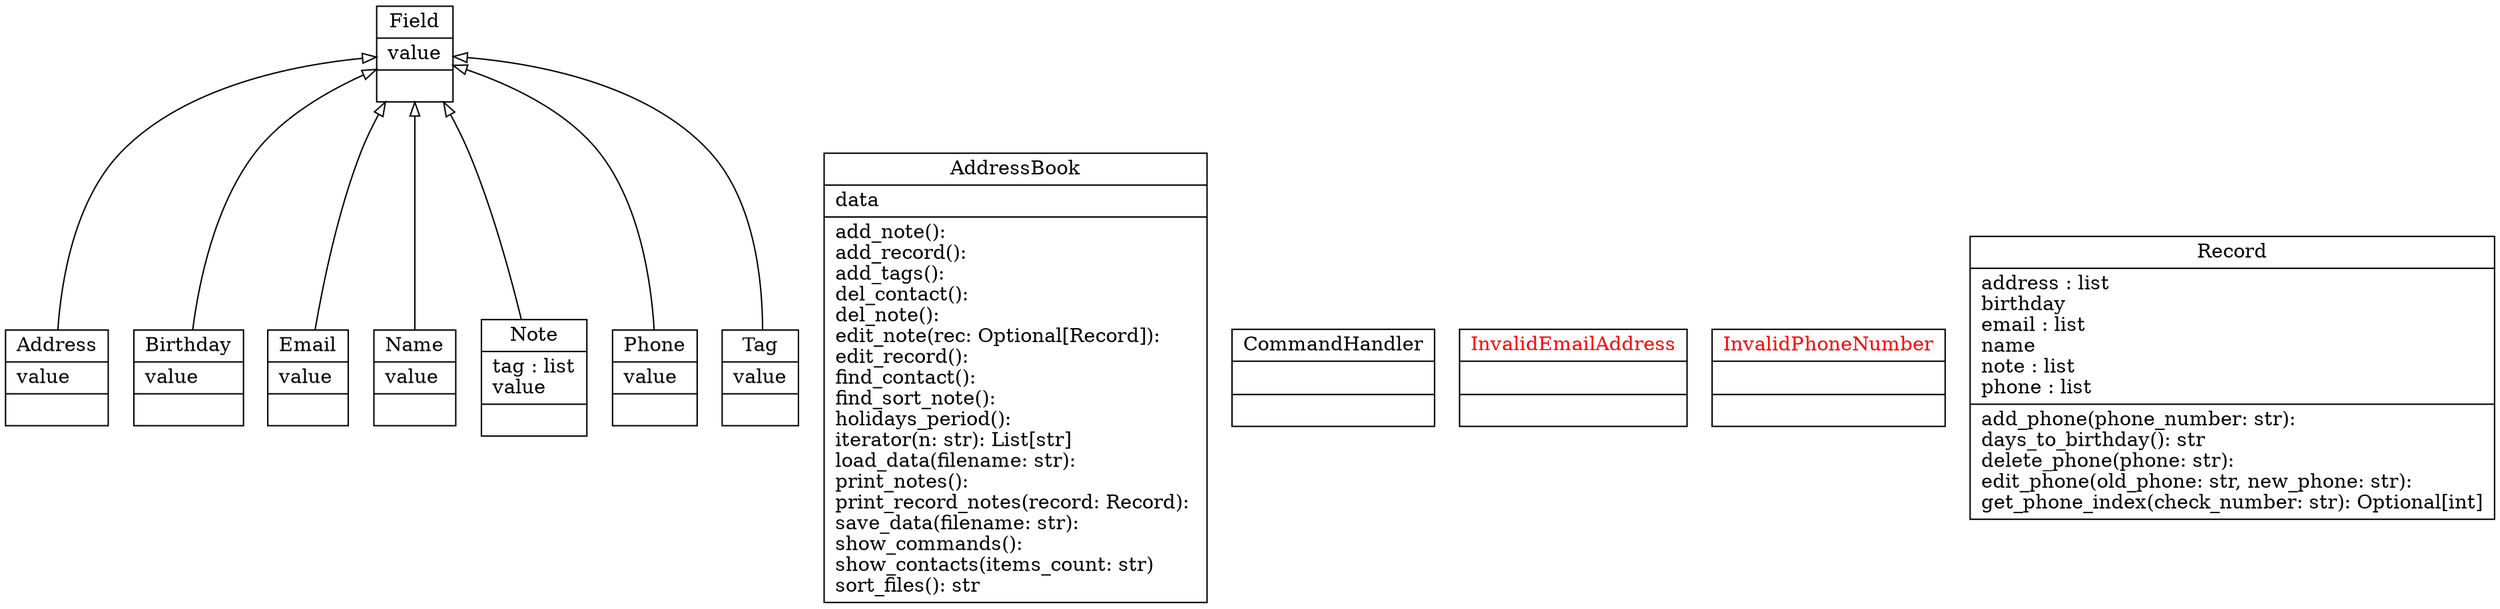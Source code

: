 digraph "classes" {
rankdir=BT
charset="utf-8"
"personal_manager.base_classes.Address" [color="black", fontcolor="black", label="{Address|value\l|}", shape="record", style="solid"];
"personal_manager.personal_manager.AddressBook" [color="black", fontcolor="black", label="{AddressBook|data\l|add_note(): \ladd_record(): \ladd_tags(): \ldel_contact(): \ldel_note(): \ledit_note(rec: Optional[Record]): \ledit_record(): \lfind_contact(): \lfind_sort_note(): \lholidays_period(): \literator(n: str): List[str]\lload_data(filename: str): \lprint_notes(): \lprint_record_notes(record: Record): \lsave_data(filename: str): \lshow_commands(): \lshow_contacts(items_count: str)\lsort_files(): str\l}", shape="record", style="solid"];
"personal_manager.base_classes.Birthday" [color="black", fontcolor="black", label="{Birthday|value\l|}", shape="record", style="solid"];
"personal_manager.personal_manager.CommandHandler" [color="black", fontcolor="black", label="{CommandHandler|\l|}", shape="record", style="solid"];
"personal_manager.base_classes.Email" [color="black", fontcolor="black", label="{Email|value\l|}", shape="record", style="solid"];
"personal_manager.base_classes.Field" [color="black", fontcolor="black", label="{Field|value\l|}", shape="record", style="solid"];
"personal_manager.base_classes.InvalidEmailAddress" [color="black", fontcolor="red", label="{InvalidEmailAddress|\l|}", shape="record", style="solid"];
"personal_manager.base_classes.InvalidPhoneNumber" [color="black", fontcolor="red", label="{InvalidPhoneNumber|\l|}", shape="record", style="solid"];
"personal_manager.base_classes.Name" [color="black", fontcolor="black", label="{Name|value\l|}", shape="record", style="solid"];
"personal_manager.base_classes.Note" [color="black", fontcolor="black", label="{Note|tag : list\lvalue\l|}", shape="record", style="solid"];
"personal_manager.base_classes.Phone" [color="black", fontcolor="black", label="{Phone|value\l|}", shape="record", style="solid"];
"personal_manager.personal_manager.Record" [color="black", fontcolor="black", label="{Record|address : list\lbirthday\lemail : list\lname\lnote : list\lphone : list\l|add_phone(phone_number: str): \ldays_to_birthday(): str\ldelete_phone(phone: str): \ledit_phone(old_phone: str, new_phone: str): \lget_phone_index(check_number: str): Optional[int]\l}", shape="record", style="solid"];
"personal_manager.base_classes.Tag" [color="black", fontcolor="black", label="{Tag|value\l|}", shape="record", style="solid"];
"personal_manager.base_classes.Address" -> "personal_manager.base_classes.Field" [arrowhead="empty", arrowtail="none"];
"personal_manager.base_classes.Birthday" -> "personal_manager.base_classes.Field" [arrowhead="empty", arrowtail="none"];
"personal_manager.base_classes.Email" -> "personal_manager.base_classes.Field" [arrowhead="empty", arrowtail="none"];
"personal_manager.base_classes.Name" -> "personal_manager.base_classes.Field" [arrowhead="empty", arrowtail="none"];
"personal_manager.base_classes.Note" -> "personal_manager.base_classes.Field" [arrowhead="empty", arrowtail="none"];
"personal_manager.base_classes.Phone" -> "personal_manager.base_classes.Field" [arrowhead="empty", arrowtail="none"];
"personal_manager.base_classes.Tag" -> "personal_manager.base_classes.Field" [arrowhead="empty", arrowtail="none"];
}

